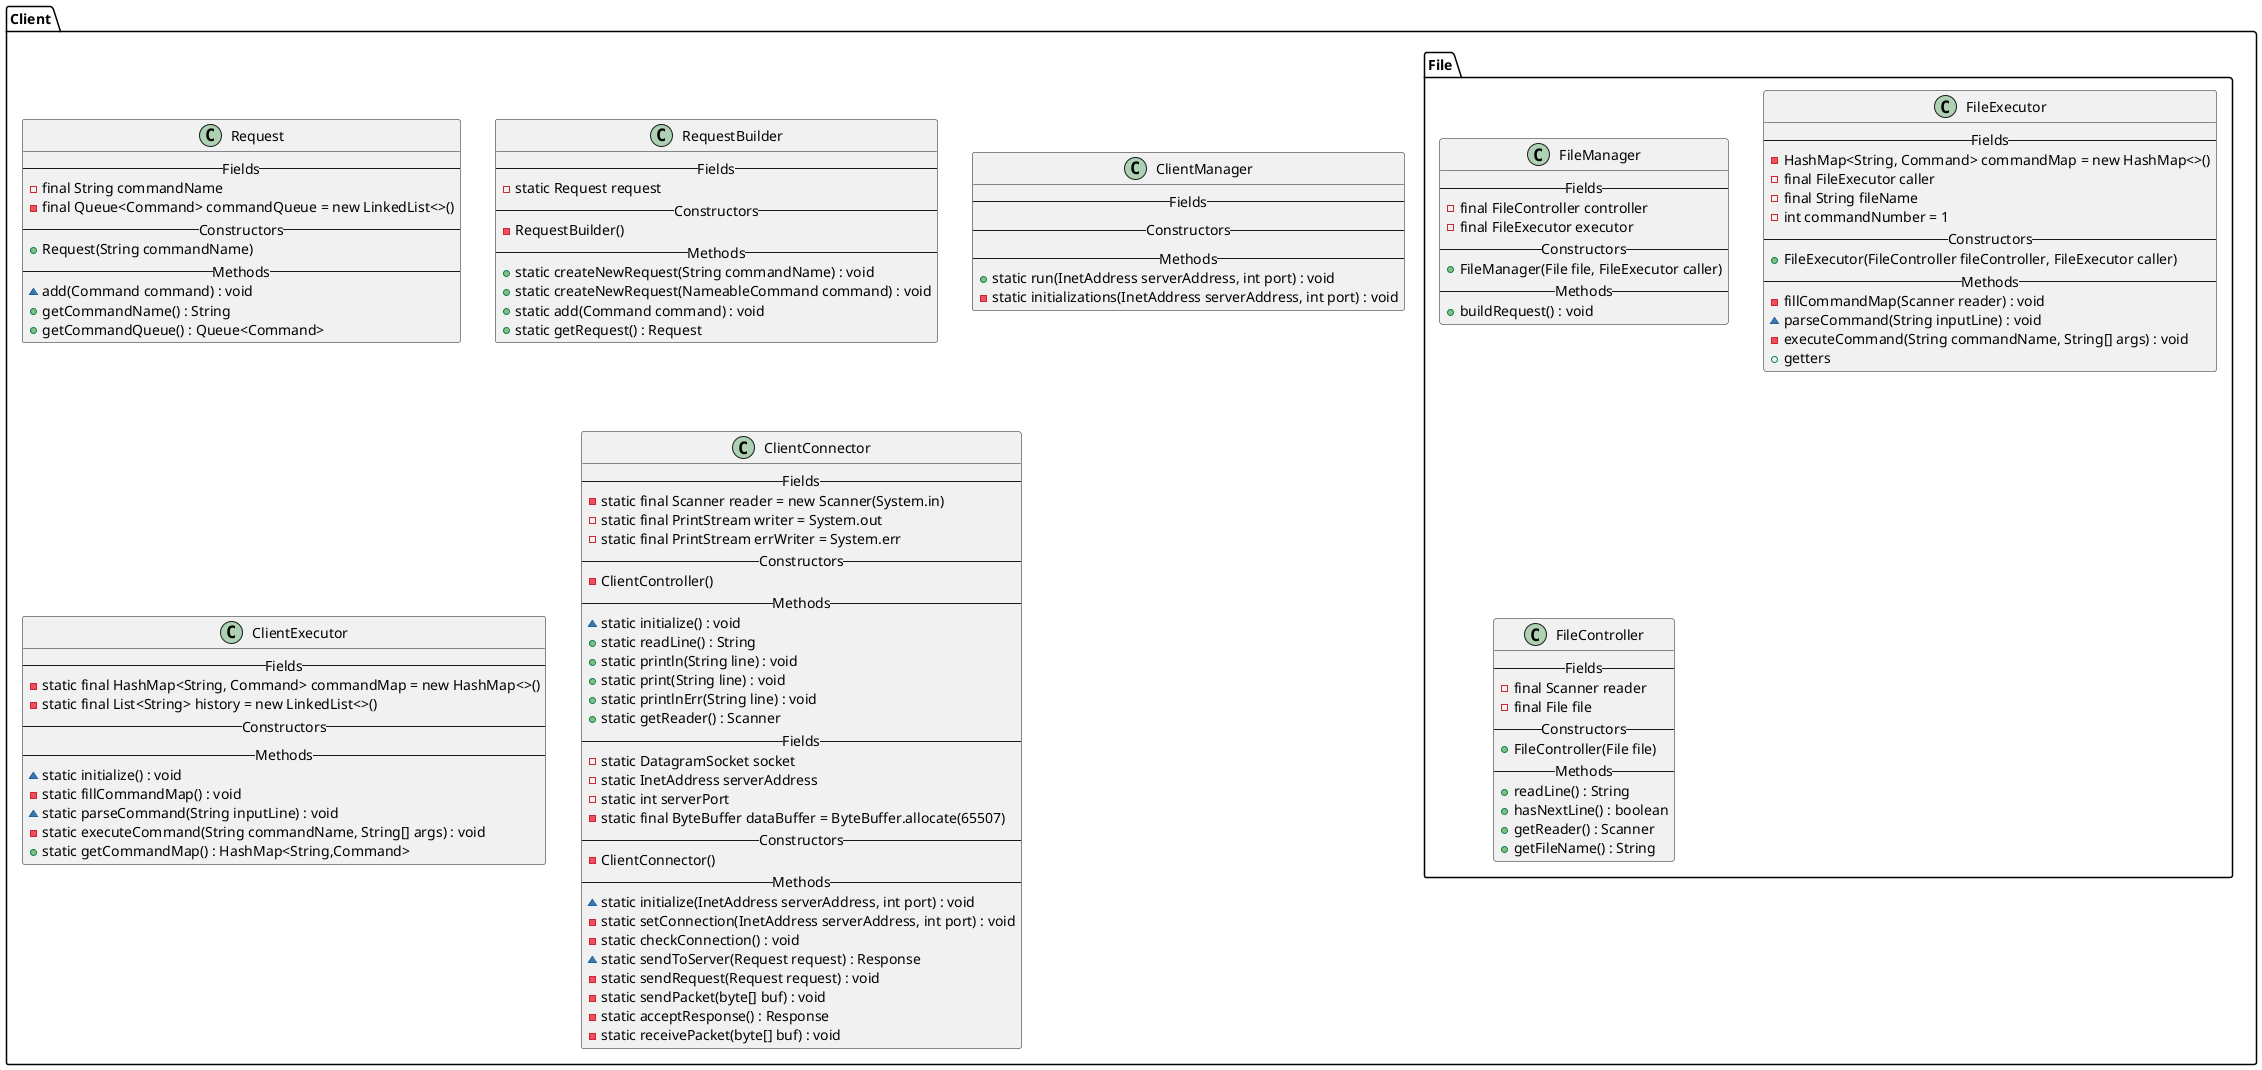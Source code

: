@startuml

package Client {
    class Request {
    --Fields--
    - final String commandName
    - final Queue<Command> commandQueue = new LinkedList<>()
    --Constructors--
    + Request(String commandName)
    --Methods--
    ~ add(Command command) : void
    + getCommandName() : String
    + getCommandQueue() : Queue<Command>
    }

    class RequestBuilder {
    --Fields--
    - static Request request
    --Constructors--
    - RequestBuilder()
    --Methods--
    + static createNewRequest(String commandName) : void
    + static createNewRequest(NameableCommand command) : void
    + static add(Command command) : void
    + static getRequest() : Request
    }

    class ClientManager {
    --Fields--
    --Constructors--
    --Methods--
    + static run(InetAddress serverAddress, int port) : void
    - static initializations(InetAddress serverAddress, int port) : void
    }

    class ClientExecutor {
    --Fields--
    - static final HashMap<String, Command> commandMap = new HashMap<>()
    - static final List<String> history = new LinkedList<>()
    --Constructors--
    --Methods--
    ~ static initialize() : void
    - static fillCommandMap() : void
    ~ static parseCommand(String inputLine) : void
    - static executeCommand(String commandName, String[] args) : void
    + static getCommandMap() : HashMap<String,Command>
    }

    class ClientConnector {
    --Fields--
    - static final Scanner reader = new Scanner(System.in)
    - static final PrintStream writer = System.out
    - static final PrintStream errWriter = System.err
    --Constructors--
    - ClientController()
    --Methods--
    ~ static initialize() : void
    + static readLine() : String
    + static println(String line) : void
    + static print(String line) : void
    + static printlnErr(String line) : void
    + static getReader() : Scanner
    }

    class ClientConnector {
    --Fields--
    - static DatagramSocket socket
    - static InetAddress serverAddress
    - static int serverPort
    - static final ByteBuffer dataBuffer = ByteBuffer.allocate(65507)
    --Constructors--
    - ClientConnector()
    --Methods--
    ~ static initialize(InetAddress serverAddress, int port) : void
    - static setConnection(InetAddress serverAddress, int port) : void
    - static checkConnection() : void
    ~ static sendToServer(Request request) : Response
    - static sendRequest(Request request) : void
    - static sendPacket(byte[] buf) : void
    - static acceptResponse() : Response
    - static receivePacket(byte[] buf) : void
    }

    package File {
        class FileManager {
        --Fields--
        - final FileController controller
        - final FileExecutor executor
        --Constructors--
        + FileManager(File file, FileExecutor caller)
        --Methods--
        + buildRequest() : void
        }

        class FileExecutor {
        --Fields--
        - HashMap<String, Command> commandMap = new HashMap<>()
        - final FileExecutor caller
        - final String fileName
        - int commandNumber = 1
        --Constructors--
        + FileExecutor(FileController fileController, FileExecutor caller)
        --Methods--
        - fillCommandMap(Scanner reader) : void
        ~ parseCommand(String inputLine) : void
        - executeCommand(String commandName, String[] args) : void
        + getters
        }

        class FileController {
        --Fields--
        - final Scanner reader
        - final File file
        --Constructors--
        + FileController(File file)
        --Methods--
        + readLine() : String
        + hasNextLine() : boolean
        + getReader() : Scanner
        + getFileName() : String
        }
    }
}

@enduml
